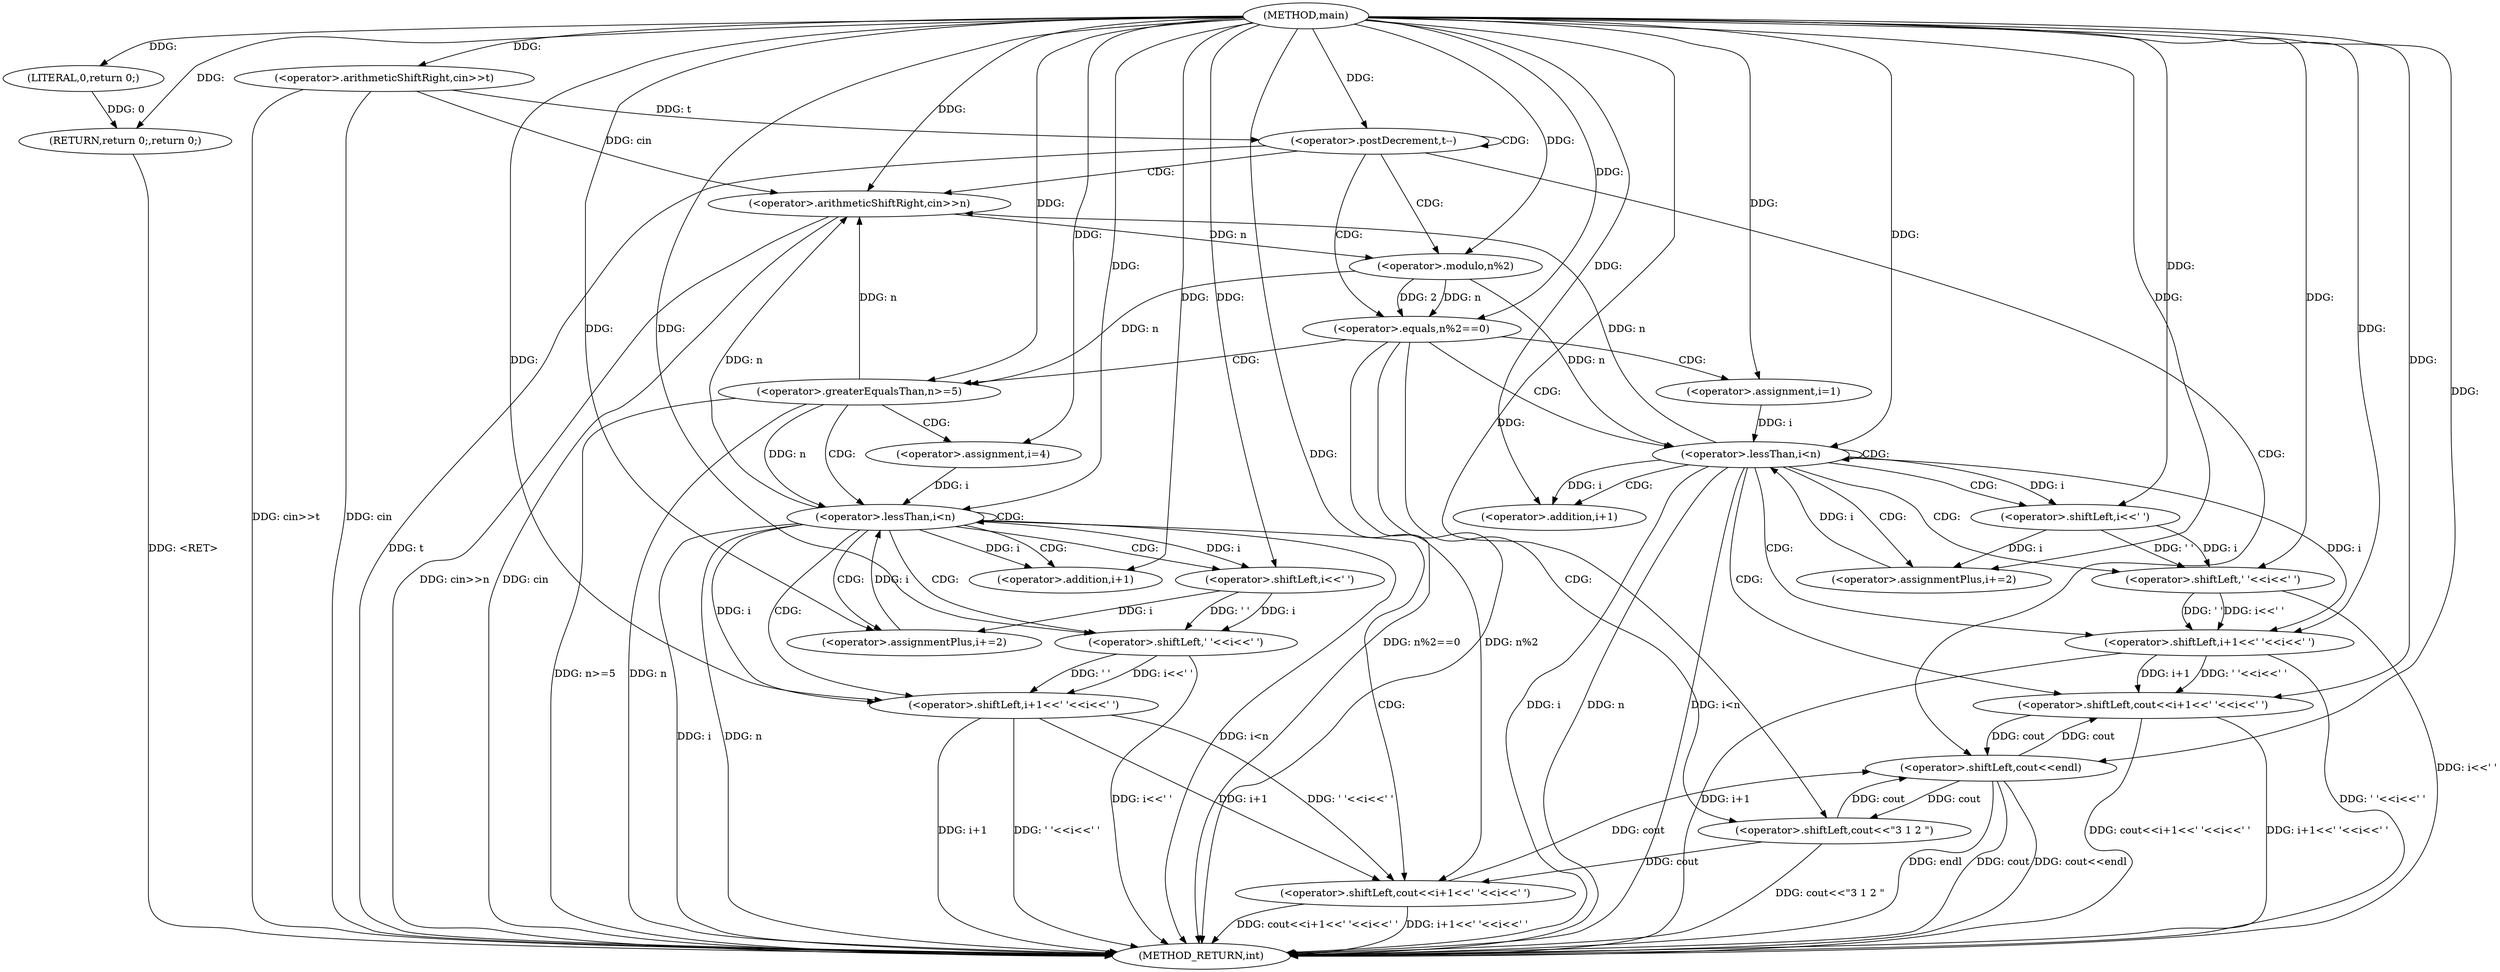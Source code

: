 digraph "main" {  
"1000102" [label = "(METHOD,main)" ]
"1000180" [label = "(METHOD_RETURN,int)" ]
"1000104" [label = "(<operator>.arithmeticShiftRight,cin>>t)" ]
"1000178" [label = "(RETURN,return 0;,return 0;)" ]
"1000108" [label = "(<operator>.postDecrement,t--)" ]
"1000179" [label = "(LITERAL,0,return 0;)" ]
"1000111" [label = "(<operator>.arithmeticShiftRight,cin>>n)" ]
"1000175" [label = "(<operator>.shiftLeft,cout<<endl)" ]
"1000115" [label = "(<operator>.equals,n%2==0)" ]
"1000122" [label = "(<operator>.assignment,i=1)" ]
"1000125" [label = "(<operator>.lessThan,i<n)" ]
"1000128" [label = "(<operator>.assignmentPlus,i+=2)" ]
"1000116" [label = "(<operator>.modulo,n%2)" ]
"1000132" [label = "(<operator>.shiftLeft,cout<<i+1<<' '<<i<<' ')" ]
"1000145" [label = "(<operator>.shiftLeft,cout<<\"3 1 2 \")" ]
"1000149" [label = "(<operator>.greaterEqualsThan,n>=5)" ]
"1000134" [label = "(<operator>.shiftLeft,i+1<<' '<<i<<' ')" ]
"1000135" [label = "(<operator>.addition,i+1)" ]
"1000138" [label = "(<operator>.shiftLeft,' '<<i<<' ')" ]
"1000155" [label = "(<operator>.assignment,i=4)" ]
"1000158" [label = "(<operator>.lessThan,i<n)" ]
"1000161" [label = "(<operator>.assignmentPlus,i+=2)" ]
"1000164" [label = "(<operator>.shiftLeft,cout<<i+1<<' '<<i<<' ')" ]
"1000140" [label = "(<operator>.shiftLeft,i<<' ')" ]
"1000166" [label = "(<operator>.shiftLeft,i+1<<' '<<i<<' ')" ]
"1000167" [label = "(<operator>.addition,i+1)" ]
"1000170" [label = "(<operator>.shiftLeft,' '<<i<<' ')" ]
"1000172" [label = "(<operator>.shiftLeft,i<<' ')" ]
  "1000178" -> "1000180"  [ label = "DDG: <RET>"] 
  "1000104" -> "1000180"  [ label = "DDG: cin"] 
  "1000104" -> "1000180"  [ label = "DDG: cin>>t"] 
  "1000108" -> "1000180"  [ label = "DDG: t"] 
  "1000111" -> "1000180"  [ label = "DDG: cin"] 
  "1000111" -> "1000180"  [ label = "DDG: cin>>n"] 
  "1000115" -> "1000180"  [ label = "DDG: n%2"] 
  "1000115" -> "1000180"  [ label = "DDG: n%2==0"] 
  "1000145" -> "1000180"  [ label = "DDG: cout<<\"3 1 2 \""] 
  "1000149" -> "1000180"  [ label = "DDG: n"] 
  "1000149" -> "1000180"  [ label = "DDG: n>=5"] 
  "1000158" -> "1000180"  [ label = "DDG: i"] 
  "1000158" -> "1000180"  [ label = "DDG: n"] 
  "1000158" -> "1000180"  [ label = "DDG: i<n"] 
  "1000166" -> "1000180"  [ label = "DDG: i+1"] 
  "1000170" -> "1000180"  [ label = "DDG: i<<' '"] 
  "1000166" -> "1000180"  [ label = "DDG: ' '<<i<<' '"] 
  "1000164" -> "1000180"  [ label = "DDG: i+1<<' '<<i<<' '"] 
  "1000164" -> "1000180"  [ label = "DDG: cout<<i+1<<' '<<i<<' '"] 
  "1000125" -> "1000180"  [ label = "DDG: i"] 
  "1000125" -> "1000180"  [ label = "DDG: n"] 
  "1000125" -> "1000180"  [ label = "DDG: i<n"] 
  "1000175" -> "1000180"  [ label = "DDG: cout"] 
  "1000175" -> "1000180"  [ label = "DDG: cout<<endl"] 
  "1000134" -> "1000180"  [ label = "DDG: i+1"] 
  "1000138" -> "1000180"  [ label = "DDG: i<<' '"] 
  "1000134" -> "1000180"  [ label = "DDG: ' '<<i<<' '"] 
  "1000132" -> "1000180"  [ label = "DDG: i+1<<' '<<i<<' '"] 
  "1000132" -> "1000180"  [ label = "DDG: cout<<i+1<<' '<<i<<' '"] 
  "1000175" -> "1000180"  [ label = "DDG: endl"] 
  "1000179" -> "1000178"  [ label = "DDG: 0"] 
  "1000102" -> "1000178"  [ label = "DDG: "] 
  "1000102" -> "1000104"  [ label = "DDG: "] 
  "1000102" -> "1000179"  [ label = "DDG: "] 
  "1000104" -> "1000108"  [ label = "DDG: t"] 
  "1000102" -> "1000108"  [ label = "DDG: "] 
  "1000104" -> "1000111"  [ label = "DDG: cin"] 
  "1000102" -> "1000111"  [ label = "DDG: "] 
  "1000149" -> "1000111"  [ label = "DDG: n"] 
  "1000158" -> "1000111"  [ label = "DDG: n"] 
  "1000125" -> "1000111"  [ label = "DDG: n"] 
  "1000145" -> "1000175"  [ label = "DDG: cout"] 
  "1000164" -> "1000175"  [ label = "DDG: cout"] 
  "1000132" -> "1000175"  [ label = "DDG: cout"] 
  "1000102" -> "1000175"  [ label = "DDG: "] 
  "1000116" -> "1000115"  [ label = "DDG: n"] 
  "1000116" -> "1000115"  [ label = "DDG: 2"] 
  "1000102" -> "1000115"  [ label = "DDG: "] 
  "1000102" -> "1000122"  [ label = "DDG: "] 
  "1000102" -> "1000128"  [ label = "DDG: "] 
  "1000111" -> "1000116"  [ label = "DDG: n"] 
  "1000102" -> "1000116"  [ label = "DDG: "] 
  "1000122" -> "1000125"  [ label = "DDG: i"] 
  "1000128" -> "1000125"  [ label = "DDG: i"] 
  "1000102" -> "1000125"  [ label = "DDG: "] 
  "1000116" -> "1000125"  [ label = "DDG: n"] 
  "1000140" -> "1000128"  [ label = "DDG: i"] 
  "1000175" -> "1000132"  [ label = "DDG: cout"] 
  "1000102" -> "1000132"  [ label = "DDG: "] 
  "1000134" -> "1000132"  [ label = "DDG: ' '<<i<<' '"] 
  "1000134" -> "1000132"  [ label = "DDG: i+1"] 
  "1000175" -> "1000145"  [ label = "DDG: cout"] 
  "1000102" -> "1000145"  [ label = "DDG: "] 
  "1000102" -> "1000134"  [ label = "DDG: "] 
  "1000125" -> "1000134"  [ label = "DDG: i"] 
  "1000138" -> "1000134"  [ label = "DDG: ' '"] 
  "1000138" -> "1000134"  [ label = "DDG: i<<' '"] 
  "1000116" -> "1000149"  [ label = "DDG: n"] 
  "1000102" -> "1000149"  [ label = "DDG: "] 
  "1000125" -> "1000135"  [ label = "DDG: i"] 
  "1000102" -> "1000135"  [ label = "DDG: "] 
  "1000102" -> "1000138"  [ label = "DDG: "] 
  "1000140" -> "1000138"  [ label = "DDG: ' '"] 
  "1000140" -> "1000138"  [ label = "DDG: i"] 
  "1000102" -> "1000155"  [ label = "DDG: "] 
  "1000102" -> "1000161"  [ label = "DDG: "] 
  "1000102" -> "1000140"  [ label = "DDG: "] 
  "1000125" -> "1000140"  [ label = "DDG: i"] 
  "1000155" -> "1000158"  [ label = "DDG: i"] 
  "1000161" -> "1000158"  [ label = "DDG: i"] 
  "1000102" -> "1000158"  [ label = "DDG: "] 
  "1000149" -> "1000158"  [ label = "DDG: n"] 
  "1000172" -> "1000161"  [ label = "DDG: i"] 
  "1000145" -> "1000164"  [ label = "DDG: cout"] 
  "1000102" -> "1000164"  [ label = "DDG: "] 
  "1000166" -> "1000164"  [ label = "DDG: ' '<<i<<' '"] 
  "1000166" -> "1000164"  [ label = "DDG: i+1"] 
  "1000158" -> "1000166"  [ label = "DDG: i"] 
  "1000102" -> "1000166"  [ label = "DDG: "] 
  "1000170" -> "1000166"  [ label = "DDG: ' '"] 
  "1000170" -> "1000166"  [ label = "DDG: i<<' '"] 
  "1000158" -> "1000167"  [ label = "DDG: i"] 
  "1000102" -> "1000167"  [ label = "DDG: "] 
  "1000102" -> "1000170"  [ label = "DDG: "] 
  "1000172" -> "1000170"  [ label = "DDG: ' '"] 
  "1000172" -> "1000170"  [ label = "DDG: i"] 
  "1000102" -> "1000172"  [ label = "DDG: "] 
  "1000158" -> "1000172"  [ label = "DDG: i"] 
  "1000108" -> "1000116"  [ label = "CDG: "] 
  "1000108" -> "1000111"  [ label = "CDG: "] 
  "1000108" -> "1000175"  [ label = "CDG: "] 
  "1000108" -> "1000108"  [ label = "CDG: "] 
  "1000108" -> "1000115"  [ label = "CDG: "] 
  "1000115" -> "1000125"  [ label = "CDG: "] 
  "1000115" -> "1000149"  [ label = "CDG: "] 
  "1000115" -> "1000122"  [ label = "CDG: "] 
  "1000115" -> "1000145"  [ label = "CDG: "] 
  "1000125" -> "1000125"  [ label = "CDG: "] 
  "1000125" -> "1000128"  [ label = "CDG: "] 
  "1000125" -> "1000135"  [ label = "CDG: "] 
  "1000125" -> "1000132"  [ label = "CDG: "] 
  "1000125" -> "1000140"  [ label = "CDG: "] 
  "1000125" -> "1000138"  [ label = "CDG: "] 
  "1000125" -> "1000134"  [ label = "CDG: "] 
  "1000149" -> "1000158"  [ label = "CDG: "] 
  "1000149" -> "1000155"  [ label = "CDG: "] 
  "1000158" -> "1000164"  [ label = "CDG: "] 
  "1000158" -> "1000161"  [ label = "CDG: "] 
  "1000158" -> "1000166"  [ label = "CDG: "] 
  "1000158" -> "1000172"  [ label = "CDG: "] 
  "1000158" -> "1000167"  [ label = "CDG: "] 
  "1000158" -> "1000158"  [ label = "CDG: "] 
  "1000158" -> "1000170"  [ label = "CDG: "] 
}
